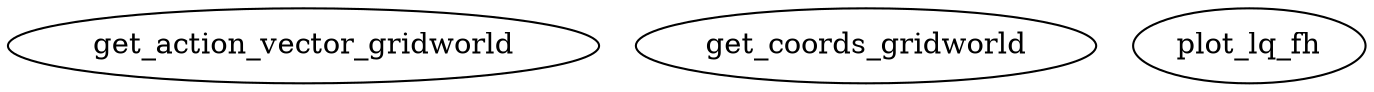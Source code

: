 /* Created by mdot for Matlab */
digraph m2html {

  get_action_vector_gridworld [URL="get_action_vector_gridworld.html"];
  get_coords_gridworld [URL="get_coords_gridworld.html"];
  plot_lq_fh [URL="plot_lq_fh.html"];
}